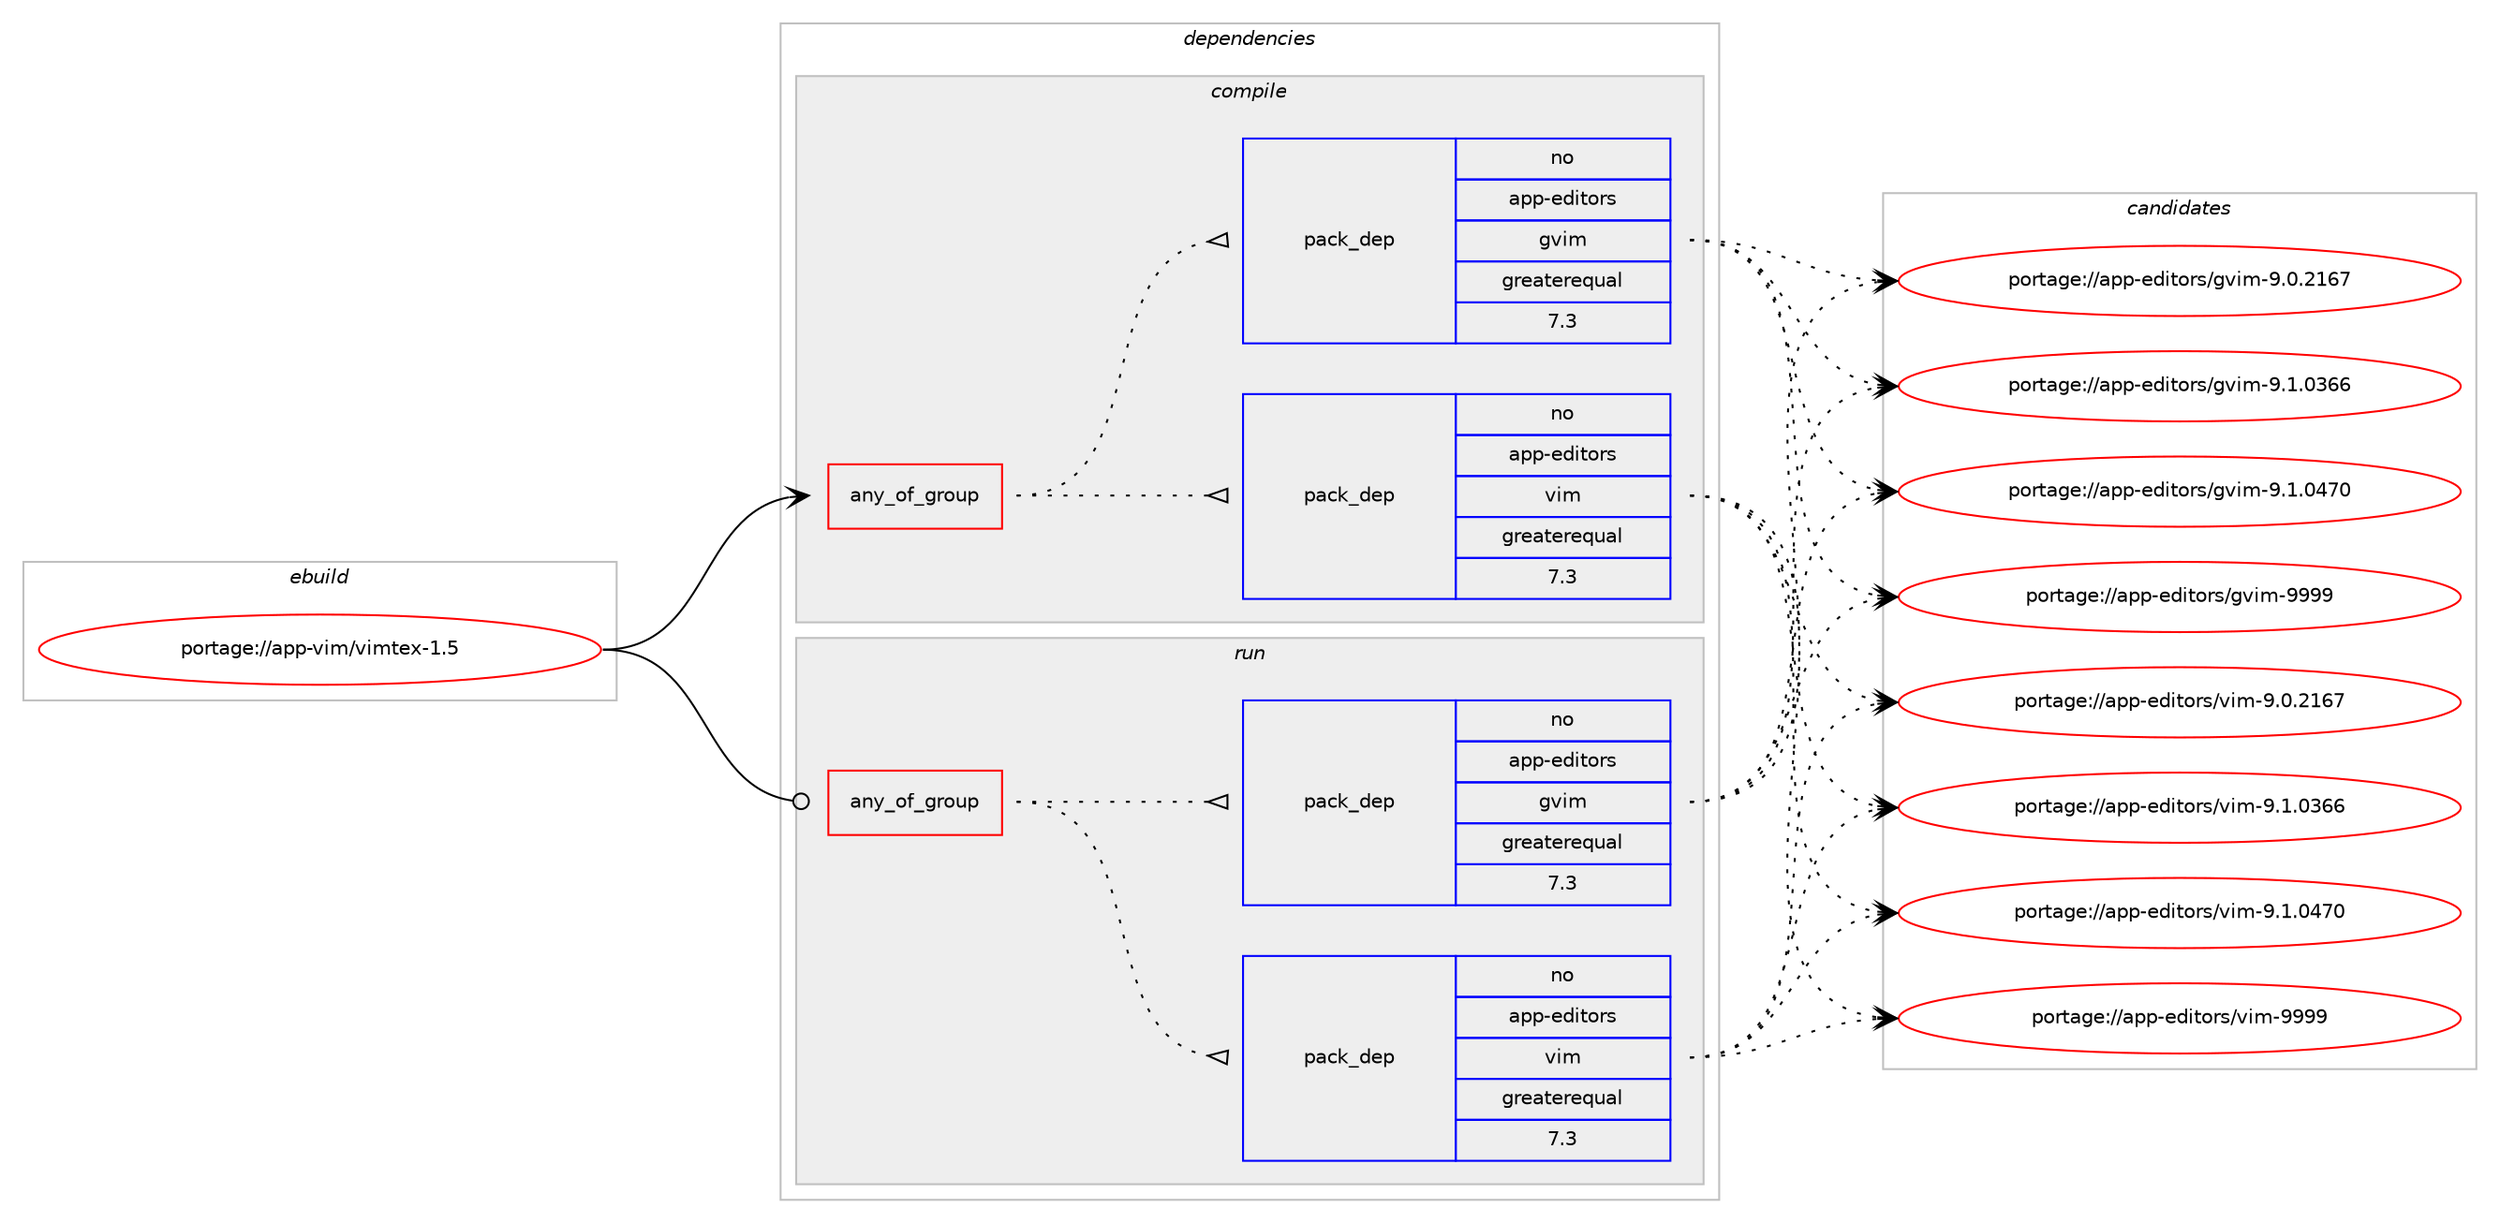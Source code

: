 digraph prolog {

# *************
# Graph options
# *************

newrank=true;
concentrate=true;
compound=true;
graph [rankdir=LR,fontname=Helvetica,fontsize=10,ranksep=1.5];#, ranksep=2.5, nodesep=0.2];
edge  [arrowhead=vee];
node  [fontname=Helvetica,fontsize=10];

# **********
# The ebuild
# **********

subgraph cluster_leftcol {
color=gray;
rank=same;
label=<<i>ebuild</i>>;
id [label="portage://app-vim/vimtex-1.5", color=red, width=4, href="../app-vim/vimtex-1.5.svg"];
}

# ****************
# The dependencies
# ****************

subgraph cluster_midcol {
color=gray;
label=<<i>dependencies</i>>;
subgraph cluster_compile {
fillcolor="#eeeeee";
style=filled;
label=<<i>compile</i>>;
subgraph any815 {
dependency28589 [label=<<TABLE BORDER="0" CELLBORDER="1" CELLSPACING="0" CELLPADDING="4"><TR><TD CELLPADDING="10">any_of_group</TD></TR></TABLE>>, shape=none, color=red];subgraph pack11776 {
dependency28590 [label=<<TABLE BORDER="0" CELLBORDER="1" CELLSPACING="0" CELLPADDING="4" WIDTH="220"><TR><TD ROWSPAN="6" CELLPADDING="30">pack_dep</TD></TR><TR><TD WIDTH="110">no</TD></TR><TR><TD>app-editors</TD></TR><TR><TD>vim</TD></TR><TR><TD>greaterequal</TD></TR><TR><TD>7.3</TD></TR></TABLE>>, shape=none, color=blue];
}
dependency28589:e -> dependency28590:w [weight=20,style="dotted",arrowhead="oinv"];
subgraph pack11777 {
dependency28591 [label=<<TABLE BORDER="0" CELLBORDER="1" CELLSPACING="0" CELLPADDING="4" WIDTH="220"><TR><TD ROWSPAN="6" CELLPADDING="30">pack_dep</TD></TR><TR><TD WIDTH="110">no</TD></TR><TR><TD>app-editors</TD></TR><TR><TD>gvim</TD></TR><TR><TD>greaterequal</TD></TR><TR><TD>7.3</TD></TR></TABLE>>, shape=none, color=blue];
}
dependency28589:e -> dependency28591:w [weight=20,style="dotted",arrowhead="oinv"];
}
id:e -> dependency28589:w [weight=20,style="solid",arrowhead="vee"];
}
subgraph cluster_compileandrun {
fillcolor="#eeeeee";
style=filled;
label=<<i>compile and run</i>>;
}
subgraph cluster_run {
fillcolor="#eeeeee";
style=filled;
label=<<i>run</i>>;
subgraph any816 {
dependency28592 [label=<<TABLE BORDER="0" CELLBORDER="1" CELLSPACING="0" CELLPADDING="4"><TR><TD CELLPADDING="10">any_of_group</TD></TR></TABLE>>, shape=none, color=red];subgraph pack11778 {
dependency28593 [label=<<TABLE BORDER="0" CELLBORDER="1" CELLSPACING="0" CELLPADDING="4" WIDTH="220"><TR><TD ROWSPAN="6" CELLPADDING="30">pack_dep</TD></TR><TR><TD WIDTH="110">no</TD></TR><TR><TD>app-editors</TD></TR><TR><TD>vim</TD></TR><TR><TD>greaterequal</TD></TR><TR><TD>7.3</TD></TR></TABLE>>, shape=none, color=blue];
}
dependency28592:e -> dependency28593:w [weight=20,style="dotted",arrowhead="oinv"];
subgraph pack11779 {
dependency28594 [label=<<TABLE BORDER="0" CELLBORDER="1" CELLSPACING="0" CELLPADDING="4" WIDTH="220"><TR><TD ROWSPAN="6" CELLPADDING="30">pack_dep</TD></TR><TR><TD WIDTH="110">no</TD></TR><TR><TD>app-editors</TD></TR><TR><TD>gvim</TD></TR><TR><TD>greaterequal</TD></TR><TR><TD>7.3</TD></TR></TABLE>>, shape=none, color=blue];
}
dependency28592:e -> dependency28594:w [weight=20,style="dotted",arrowhead="oinv"];
}
id:e -> dependency28592:w [weight=20,style="solid",arrowhead="odot"];
# *** BEGIN UNKNOWN DEPENDENCY TYPE (TODO) ***
# id -> package_dependency(portage://app-vim/vimtex-1.5,run,weak,app-vim,automatictexplugin,none,[,,],[],[])
# *** END UNKNOWN DEPENDENCY TYPE (TODO) ***

# *** BEGIN UNKNOWN DEPENDENCY TYPE (TODO) ***
# id -> package_dependency(portage://app-vim/vimtex-1.5,run,weak,app-vim,vim-latex,none,[,,],[],[])
# *** END UNKNOWN DEPENDENCY TYPE (TODO) ***

}
}

# **************
# The candidates
# **************

subgraph cluster_choices {
rank=same;
color=gray;
label=<<i>candidates</i>>;

subgraph choice11776 {
color=black;
nodesep=1;
choice971121124510110010511611111411547118105109455746484650495455 [label="portage://app-editors/vim-9.0.2167", color=red, width=4,href="../app-editors/vim-9.0.2167.svg"];
choice971121124510110010511611111411547118105109455746494648515454 [label="portage://app-editors/vim-9.1.0366", color=red, width=4,href="../app-editors/vim-9.1.0366.svg"];
choice971121124510110010511611111411547118105109455746494648525548 [label="portage://app-editors/vim-9.1.0470", color=red, width=4,href="../app-editors/vim-9.1.0470.svg"];
choice9711211245101100105116111114115471181051094557575757 [label="portage://app-editors/vim-9999", color=red, width=4,href="../app-editors/vim-9999.svg"];
dependency28590:e -> choice971121124510110010511611111411547118105109455746484650495455:w [style=dotted,weight="100"];
dependency28590:e -> choice971121124510110010511611111411547118105109455746494648515454:w [style=dotted,weight="100"];
dependency28590:e -> choice971121124510110010511611111411547118105109455746494648525548:w [style=dotted,weight="100"];
dependency28590:e -> choice9711211245101100105116111114115471181051094557575757:w [style=dotted,weight="100"];
}
subgraph choice11777 {
color=black;
nodesep=1;
choice971121124510110010511611111411547103118105109455746484650495455 [label="portage://app-editors/gvim-9.0.2167", color=red, width=4,href="../app-editors/gvim-9.0.2167.svg"];
choice971121124510110010511611111411547103118105109455746494648515454 [label="portage://app-editors/gvim-9.1.0366", color=red, width=4,href="../app-editors/gvim-9.1.0366.svg"];
choice971121124510110010511611111411547103118105109455746494648525548 [label="portage://app-editors/gvim-9.1.0470", color=red, width=4,href="../app-editors/gvim-9.1.0470.svg"];
choice9711211245101100105116111114115471031181051094557575757 [label="portage://app-editors/gvim-9999", color=red, width=4,href="../app-editors/gvim-9999.svg"];
dependency28591:e -> choice971121124510110010511611111411547103118105109455746484650495455:w [style=dotted,weight="100"];
dependency28591:e -> choice971121124510110010511611111411547103118105109455746494648515454:w [style=dotted,weight="100"];
dependency28591:e -> choice971121124510110010511611111411547103118105109455746494648525548:w [style=dotted,weight="100"];
dependency28591:e -> choice9711211245101100105116111114115471031181051094557575757:w [style=dotted,weight="100"];
}
subgraph choice11778 {
color=black;
nodesep=1;
choice971121124510110010511611111411547118105109455746484650495455 [label="portage://app-editors/vim-9.0.2167", color=red, width=4,href="../app-editors/vim-9.0.2167.svg"];
choice971121124510110010511611111411547118105109455746494648515454 [label="portage://app-editors/vim-9.1.0366", color=red, width=4,href="../app-editors/vim-9.1.0366.svg"];
choice971121124510110010511611111411547118105109455746494648525548 [label="portage://app-editors/vim-9.1.0470", color=red, width=4,href="../app-editors/vim-9.1.0470.svg"];
choice9711211245101100105116111114115471181051094557575757 [label="portage://app-editors/vim-9999", color=red, width=4,href="../app-editors/vim-9999.svg"];
dependency28593:e -> choice971121124510110010511611111411547118105109455746484650495455:w [style=dotted,weight="100"];
dependency28593:e -> choice971121124510110010511611111411547118105109455746494648515454:w [style=dotted,weight="100"];
dependency28593:e -> choice971121124510110010511611111411547118105109455746494648525548:w [style=dotted,weight="100"];
dependency28593:e -> choice9711211245101100105116111114115471181051094557575757:w [style=dotted,weight="100"];
}
subgraph choice11779 {
color=black;
nodesep=1;
choice971121124510110010511611111411547103118105109455746484650495455 [label="portage://app-editors/gvim-9.0.2167", color=red, width=4,href="../app-editors/gvim-9.0.2167.svg"];
choice971121124510110010511611111411547103118105109455746494648515454 [label="portage://app-editors/gvim-9.1.0366", color=red, width=4,href="../app-editors/gvim-9.1.0366.svg"];
choice971121124510110010511611111411547103118105109455746494648525548 [label="portage://app-editors/gvim-9.1.0470", color=red, width=4,href="../app-editors/gvim-9.1.0470.svg"];
choice9711211245101100105116111114115471031181051094557575757 [label="portage://app-editors/gvim-9999", color=red, width=4,href="../app-editors/gvim-9999.svg"];
dependency28594:e -> choice971121124510110010511611111411547103118105109455746484650495455:w [style=dotted,weight="100"];
dependency28594:e -> choice971121124510110010511611111411547103118105109455746494648515454:w [style=dotted,weight="100"];
dependency28594:e -> choice971121124510110010511611111411547103118105109455746494648525548:w [style=dotted,weight="100"];
dependency28594:e -> choice9711211245101100105116111114115471031181051094557575757:w [style=dotted,weight="100"];
}
}

}
